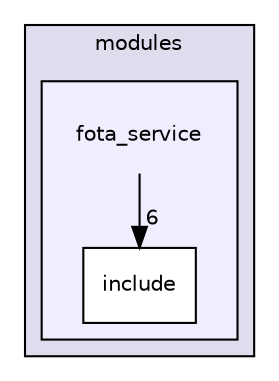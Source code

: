 digraph "fota_service" {
  compound=true
  node [ fontsize="10", fontname="Helvetica"];
  edge [ labelfontsize="10", labelfontname="Helvetica"];
  subgraph clusterdir_7e2560d9caf2b698f36b0974bab08bcc {
    graph [ bgcolor="#ddddee", pencolor="black", label="modules" fontname="Helvetica", fontsize="10", URL="dir_7e2560d9caf2b698f36b0974bab08bcc.html"]
  subgraph clusterdir_1c2862bbe5a6b7d4d7ad9b81dbaa9f5f {
    graph [ bgcolor="#eeeeff", pencolor="black", label="" URL="dir_1c2862bbe5a6b7d4d7ad9b81dbaa9f5f.html"];
    dir_1c2862bbe5a6b7d4d7ad9b81dbaa9f5f [shape=plaintext label="fota_service"];
    dir_de88bbd1a850812da64d58f8e8804fd1 [shape=box label="include" color="black" fillcolor="white" style="filled" URL="dir_de88bbd1a850812da64d58f8e8804fd1.html"];
  }
  }
  dir_1c2862bbe5a6b7d4d7ad9b81dbaa9f5f->dir_de88bbd1a850812da64d58f8e8804fd1 [headlabel="6", labeldistance=1.5 headhref="dir_000010_000011.html"];
}
